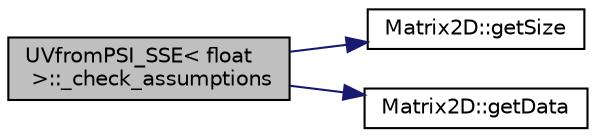 digraph "UVfromPSI_SSE&lt; float &gt;::_check_assumptions"
{
  edge [fontname="Helvetica",fontsize="10",labelfontname="Helvetica",labelfontsize="10"];
  node [fontname="Helvetica",fontsize="10",shape=record];
  rankdir="LR";
  Node1 [label="UVfromPSI_SSE\< float\l \>::_check_assumptions",height=0.2,width=0.4,color="black", fillcolor="grey75", style="filled", fontcolor="black"];
  Node1 -> Node2 [color="midnightblue",fontsize="10",style="solid",fontname="Helvetica"];
  Node2 [label="Matrix2D::getSize",height=0.2,width=0.4,color="black", fillcolor="white", style="filled",URL="$class_matrix2_d.html#aec1488d6824828fad81ab3532aad7b52"];
  Node1 -> Node3 [color="midnightblue",fontsize="10",style="solid",fontname="Helvetica"];
  Node3 [label="Matrix2D::getData",height=0.2,width=0.4,color="black", fillcolor="white", style="filled",URL="$class_matrix2_d.html#abf6d0d7ed643ba6d21ec4f6a26b260ad"];
}
